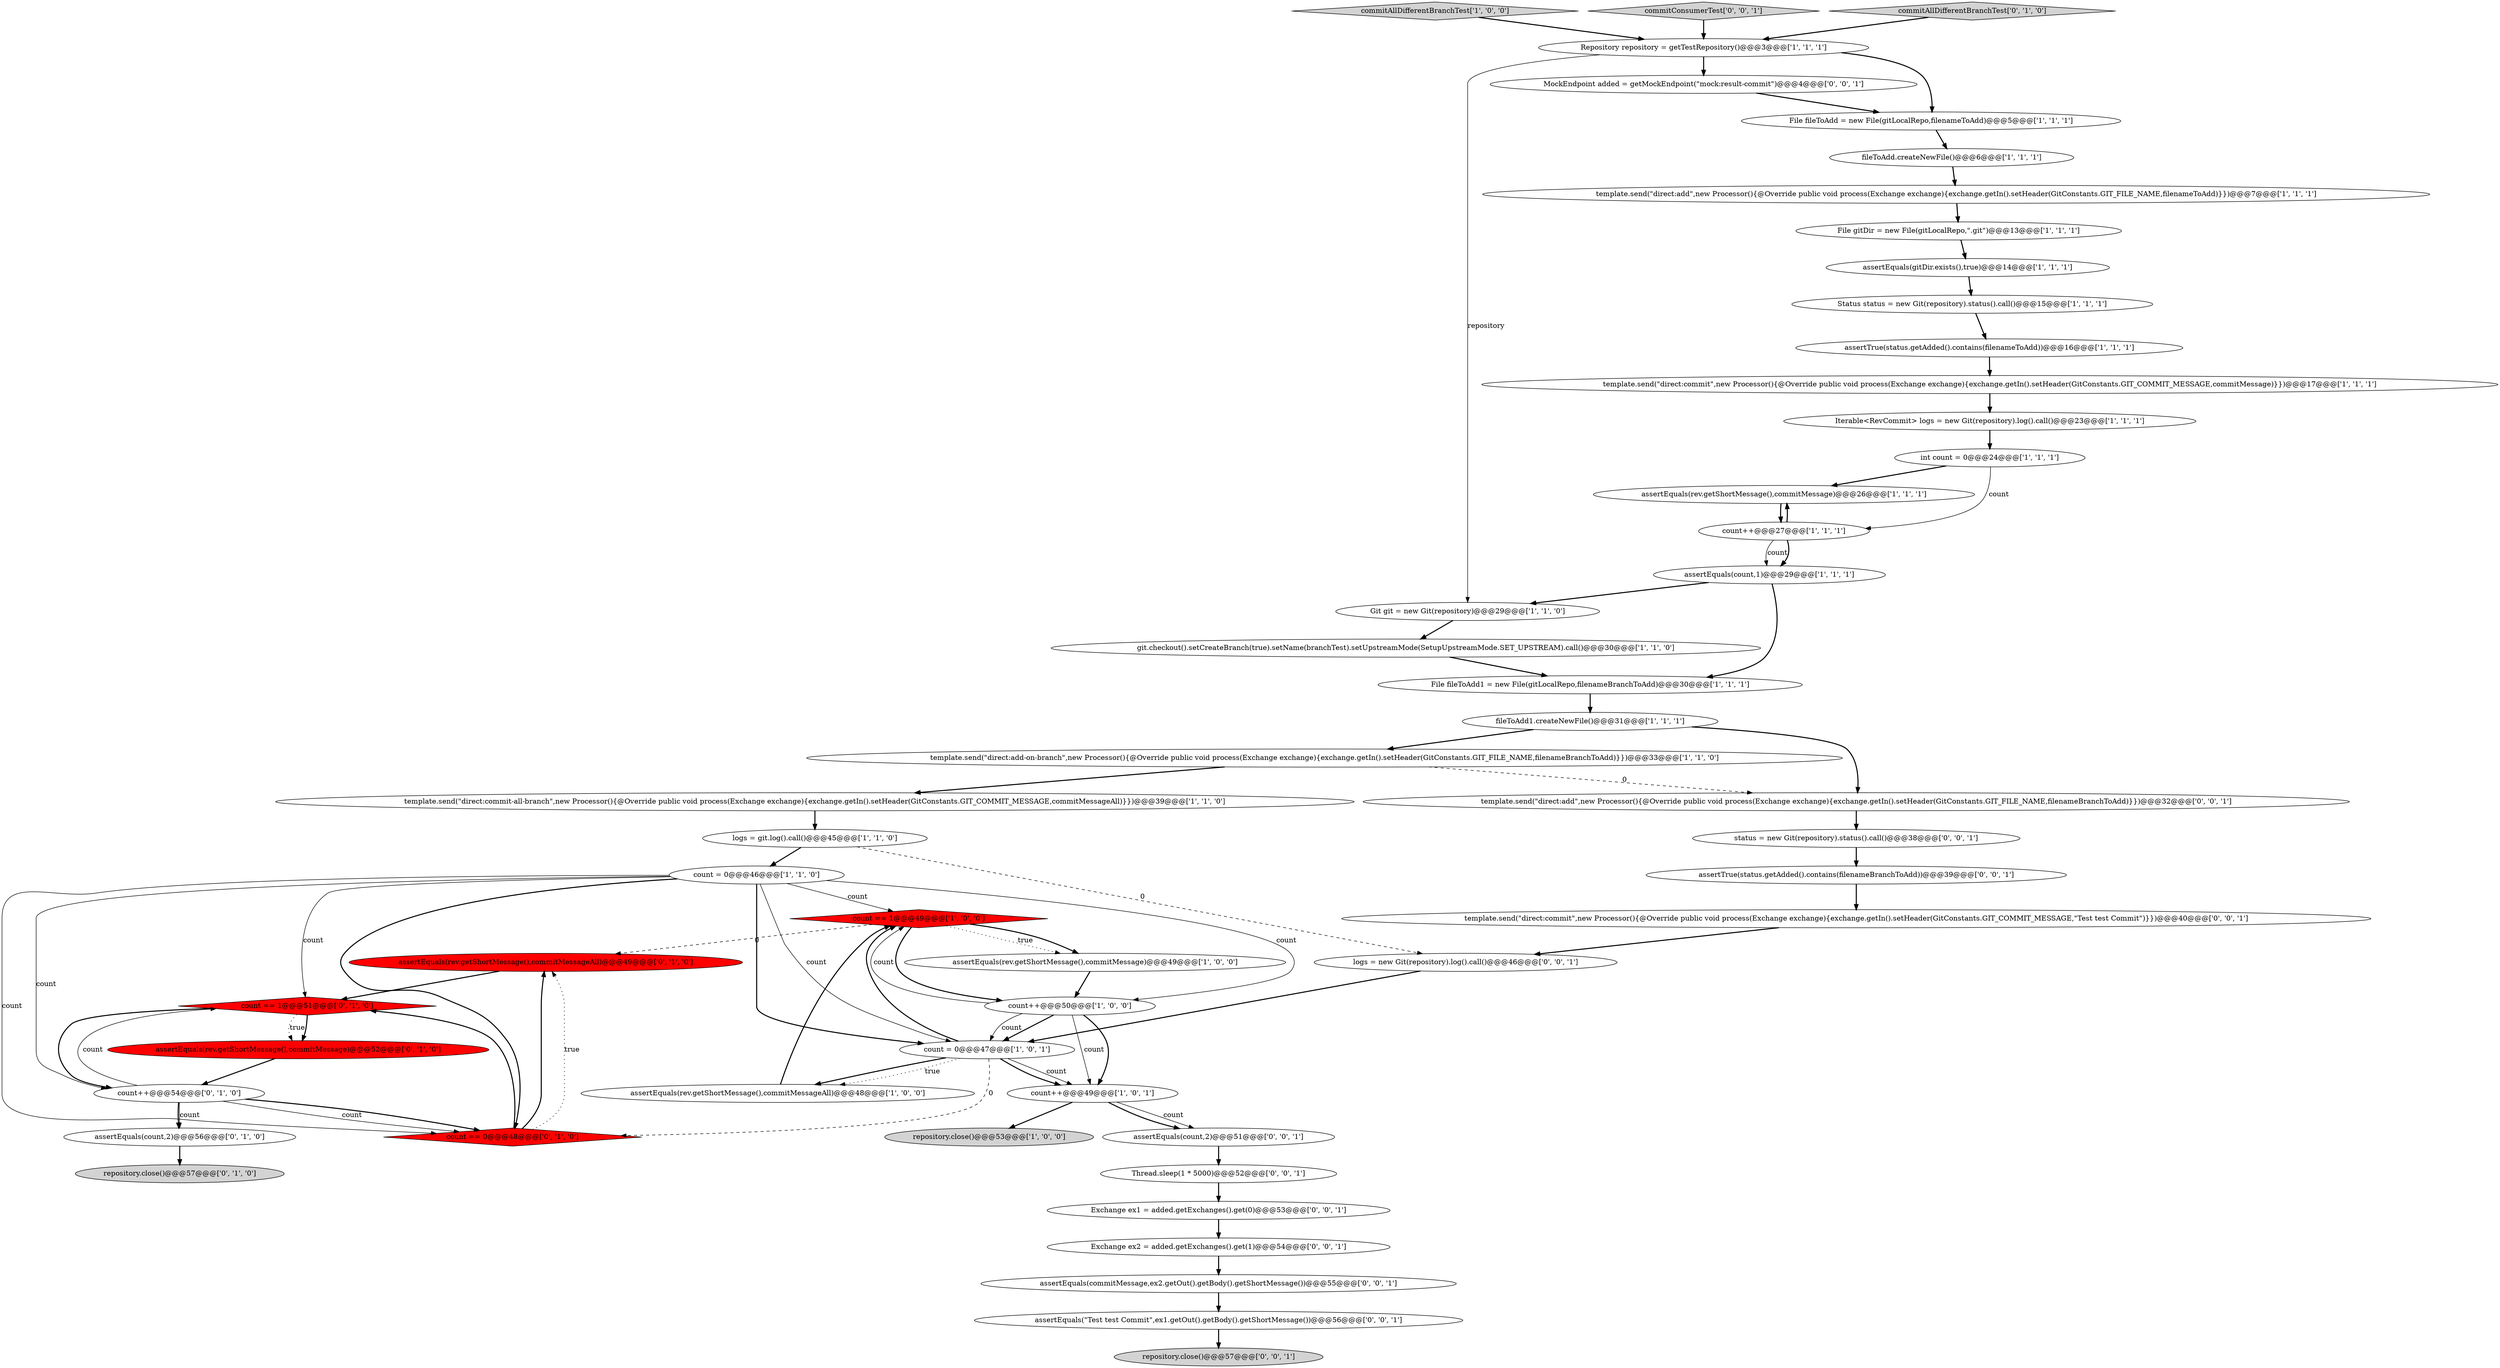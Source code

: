 digraph {
20 [style = filled, label = "template.send(\"direct:commit\",new Processor(){@Override public void process(Exchange exchange){exchange.getIn().setHeader(GitConstants.GIT_COMMIT_MESSAGE,commitMessage)}})@@@17@@@['1', '1', '1']", fillcolor = white, shape = ellipse image = "AAA0AAABBB1BBB"];
21 [style = filled, label = "assertEquals(rev.getShortMessage(),commitMessage)@@@26@@@['1', '1', '1']", fillcolor = white, shape = ellipse image = "AAA0AAABBB1BBB"];
25 [style = filled, label = "Repository repository = getTestRepository()@@@3@@@['1', '1', '1']", fillcolor = white, shape = ellipse image = "AAA0AAABBB1BBB"];
35 [style = filled, label = "assertEquals(rev.getShortMessage(),commitMessageAll)@@@49@@@['0', '1', '0']", fillcolor = red, shape = ellipse image = "AAA1AAABBB2BBB"];
29 [style = filled, label = "template.send(\"direct:commit-all-branch\",new Processor(){@Override public void process(Exchange exchange){exchange.getIn().setHeader(GitConstants.GIT_COMMIT_MESSAGE,commitMessageAll)}})@@@39@@@['1', '1', '0']", fillcolor = white, shape = ellipse image = "AAA0AAABBB1BBB"];
1 [style = filled, label = "File gitDir = new File(gitLocalRepo,\".git\")@@@13@@@['1', '1', '1']", fillcolor = white, shape = ellipse image = "AAA0AAABBB1BBB"];
18 [style = filled, label = "Git git = new Git(repository)@@@29@@@['1', '1', '0']", fillcolor = white, shape = ellipse image = "AAA0AAABBB1BBB"];
17 [style = filled, label = "git.checkout().setCreateBranch(true).setName(branchTest).setUpstreamMode(SetupUpstreamMode.SET_UPSTREAM).call()@@@30@@@['1', '1', '0']", fillcolor = white, shape = ellipse image = "AAA0AAABBB1BBB"];
26 [style = filled, label = "count == 1@@@49@@@['1', '0', '0']", fillcolor = red, shape = diamond image = "AAA1AAABBB1BBB"];
45 [style = filled, label = "status = new Git(repository).status().call()@@@38@@@['0', '0', '1']", fillcolor = white, shape = ellipse image = "AAA0AAABBB3BBB"];
23 [style = filled, label = "commitAllDifferentBranchTest['1', '0', '0']", fillcolor = lightgray, shape = diamond image = "AAA0AAABBB1BBB"];
22 [style = filled, label = "count = 0@@@46@@@['1', '1', '0']", fillcolor = white, shape = ellipse image = "AAA0AAABBB1BBB"];
11 [style = filled, label = "template.send(\"direct:add-on-branch\",new Processor(){@Override public void process(Exchange exchange){exchange.getIn().setHeader(GitConstants.GIT_FILE_NAME,filenameBranchToAdd)}})@@@33@@@['1', '1', '0']", fillcolor = white, shape = ellipse image = "AAA0AAABBB1BBB"];
16 [style = filled, label = "assertTrue(status.getAdded().contains(filenameToAdd))@@@16@@@['1', '1', '1']", fillcolor = white, shape = ellipse image = "AAA0AAABBB1BBB"];
39 [style = filled, label = "template.send(\"direct:add\",new Processor(){@Override public void process(Exchange exchange){exchange.getIn().setHeader(GitConstants.GIT_FILE_NAME,filenameBranchToAdd)}})@@@32@@@['0', '0', '1']", fillcolor = white, shape = ellipse image = "AAA0AAABBB3BBB"];
13 [style = filled, label = "repository.close()@@@53@@@['1', '0', '0']", fillcolor = lightgray, shape = ellipse image = "AAA0AAABBB1BBB"];
49 [style = filled, label = "commitConsumerTest['0', '0', '1']", fillcolor = lightgray, shape = diamond image = "AAA0AAABBB3BBB"];
0 [style = filled, label = "count++@@@27@@@['1', '1', '1']", fillcolor = white, shape = ellipse image = "AAA0AAABBB1BBB"];
43 [style = filled, label = "assertTrue(status.getAdded().contains(filenameBranchToAdd))@@@39@@@['0', '0', '1']", fillcolor = white, shape = ellipse image = "AAA0AAABBB3BBB"];
4 [style = filled, label = "fileToAdd.createNewFile()@@@6@@@['1', '1', '1']", fillcolor = white, shape = ellipse image = "AAA0AAABBB1BBB"];
14 [style = filled, label = "File fileToAdd = new File(gitLocalRepo,filenameToAdd)@@@5@@@['1', '1', '1']", fillcolor = white, shape = ellipse image = "AAA0AAABBB1BBB"];
9 [style = filled, label = "template.send(\"direct:add\",new Processor(){@Override public void process(Exchange exchange){exchange.getIn().setHeader(GitConstants.GIT_FILE_NAME,filenameToAdd)}})@@@7@@@['1', '1', '1']", fillcolor = white, shape = ellipse image = "AAA0AAABBB1BBB"];
32 [style = filled, label = "count == 0@@@48@@@['0', '1', '0']", fillcolor = red, shape = diamond image = "AAA1AAABBB2BBB"];
10 [style = filled, label = "assertEquals(count,1)@@@29@@@['1', '1', '1']", fillcolor = white, shape = ellipse image = "AAA0AAABBB1BBB"];
5 [style = filled, label = "Status status = new Git(repository).status().call()@@@15@@@['1', '1', '1']", fillcolor = white, shape = ellipse image = "AAA0AAABBB1BBB"];
38 [style = filled, label = "logs = new Git(repository).log().call()@@@46@@@['0', '0', '1']", fillcolor = white, shape = ellipse image = "AAA0AAABBB3BBB"];
42 [style = filled, label = "Exchange ex2 = added.getExchanges().get(1)@@@54@@@['0', '0', '1']", fillcolor = white, shape = ellipse image = "AAA0AAABBB3BBB"];
27 [style = filled, label = "assertEquals(gitDir.exists(),true)@@@14@@@['1', '1', '1']", fillcolor = white, shape = ellipse image = "AAA0AAABBB1BBB"];
48 [style = filled, label = "assertEquals(commitMessage,ex2.getOut().getBody().getShortMessage())@@@55@@@['0', '0', '1']", fillcolor = white, shape = ellipse image = "AAA0AAABBB3BBB"];
40 [style = filled, label = "repository.close()@@@57@@@['0', '0', '1']", fillcolor = lightgray, shape = ellipse image = "AAA0AAABBB3BBB"];
6 [style = filled, label = "fileToAdd1.createNewFile()@@@31@@@['1', '1', '1']", fillcolor = white, shape = ellipse image = "AAA0AAABBB1BBB"];
44 [style = filled, label = "assertEquals(\"Test test Commit\",ex1.getOut().getBody().getShortMessage())@@@56@@@['0', '0', '1']", fillcolor = white, shape = ellipse image = "AAA0AAABBB3BBB"];
28 [style = filled, label = "count = 0@@@47@@@['1', '0', '1']", fillcolor = white, shape = ellipse image = "AAA0AAABBB1BBB"];
7 [style = filled, label = "assertEquals(rev.getShortMessage(),commitMessageAll)@@@48@@@['1', '0', '0']", fillcolor = white, shape = ellipse image = "AAA0AAABBB1BBB"];
31 [style = filled, label = "repository.close()@@@57@@@['0', '1', '0']", fillcolor = lightgray, shape = ellipse image = "AAA0AAABBB2BBB"];
46 [style = filled, label = "Thread.sleep(1 * 5000)@@@52@@@['0', '0', '1']", fillcolor = white, shape = ellipse image = "AAA0AAABBB3BBB"];
8 [style = filled, label = "logs = git.log().call()@@@45@@@['1', '1', '0']", fillcolor = white, shape = ellipse image = "AAA0AAABBB1BBB"];
30 [style = filled, label = "count++@@@54@@@['0', '1', '0']", fillcolor = white, shape = ellipse image = "AAA0AAABBB2BBB"];
51 [style = filled, label = "template.send(\"direct:commit\",new Processor(){@Override public void process(Exchange exchange){exchange.getIn().setHeader(GitConstants.GIT_COMMIT_MESSAGE,\"Test test Commit\")}})@@@40@@@['0', '0', '1']", fillcolor = white, shape = ellipse image = "AAA0AAABBB3BBB"];
37 [style = filled, label = "commitAllDifferentBranchTest['0', '1', '0']", fillcolor = lightgray, shape = diamond image = "AAA0AAABBB2BBB"];
41 [style = filled, label = "Exchange ex1 = added.getExchanges().get(0)@@@53@@@['0', '0', '1']", fillcolor = white, shape = ellipse image = "AAA0AAABBB3BBB"];
2 [style = filled, label = "Iterable<RevCommit> logs = new Git(repository).log().call()@@@23@@@['1', '1', '1']", fillcolor = white, shape = ellipse image = "AAA0AAABBB1BBB"];
3 [style = filled, label = "assertEquals(rev.getShortMessage(),commitMessage)@@@49@@@['1', '0', '0']", fillcolor = white, shape = ellipse image = "AAA0AAABBB1BBB"];
34 [style = filled, label = "assertEquals(rev.getShortMessage(),commitMessage)@@@52@@@['0', '1', '0']", fillcolor = red, shape = ellipse image = "AAA1AAABBB2BBB"];
33 [style = filled, label = "count == 1@@@51@@@['0', '1', '0']", fillcolor = red, shape = diamond image = "AAA1AAABBB2BBB"];
36 [style = filled, label = "assertEquals(count,2)@@@56@@@['0', '1', '0']", fillcolor = white, shape = ellipse image = "AAA0AAABBB2BBB"];
24 [style = filled, label = "int count = 0@@@24@@@['1', '1', '1']", fillcolor = white, shape = ellipse image = "AAA0AAABBB1BBB"];
47 [style = filled, label = "assertEquals(count,2)@@@51@@@['0', '0', '1']", fillcolor = white, shape = ellipse image = "AAA0AAABBB3BBB"];
50 [style = filled, label = "MockEndpoint added = getMockEndpoint(\"mock:result-commit\")@@@4@@@['0', '0', '1']", fillcolor = white, shape = ellipse image = "AAA0AAABBB3BBB"];
15 [style = filled, label = "count++@@@49@@@['1', '0', '1']", fillcolor = white, shape = ellipse image = "AAA0AAABBB1BBB"];
19 [style = filled, label = "File fileToAdd1 = new File(gitLocalRepo,filenameBranchToAdd)@@@30@@@['1', '1', '1']", fillcolor = white, shape = ellipse image = "AAA0AAABBB1BBB"];
12 [style = filled, label = "count++@@@50@@@['1', '0', '0']", fillcolor = white, shape = ellipse image = "AAA0AAABBB1BBB"];
32->35 [style = bold, label=""];
22->30 [style = solid, label="count"];
10->19 [style = bold, label=""];
1->27 [style = bold, label=""];
11->29 [style = bold, label=""];
0->10 [style = solid, label="count"];
30->36 [style = bold, label=""];
42->48 [style = bold, label=""];
25->14 [style = bold, label=""];
7->26 [style = bold, label=""];
24->0 [style = solid, label="count"];
26->12 [style = bold, label=""];
45->43 [style = bold, label=""];
24->21 [style = bold, label=""];
30->36 [style = solid, label="count"];
11->39 [style = dashed, label="0"];
6->11 [style = bold, label=""];
22->26 [style = solid, label="count"];
28->7 [style = dotted, label="true"];
27->5 [style = bold, label=""];
2->24 [style = bold, label=""];
23->25 [style = bold, label=""];
15->13 [style = bold, label=""];
12->28 [style = bold, label=""];
32->35 [style = dotted, label="true"];
21->0 [style = bold, label=""];
25->18 [style = solid, label="repository"];
22->32 [style = solid, label="count"];
38->28 [style = bold, label=""];
36->31 [style = bold, label=""];
43->51 [style = bold, label=""];
30->32 [style = solid, label="count"];
15->47 [style = solid, label="count"];
22->32 [style = bold, label=""];
39->45 [style = bold, label=""];
0->21 [style = bold, label=""];
48->44 [style = bold, label=""];
19->6 [style = bold, label=""];
26->3 [style = dotted, label="true"];
46->41 [style = bold, label=""];
8->22 [style = bold, label=""];
49->25 [style = bold, label=""];
12->15 [style = solid, label="count"];
8->38 [style = dashed, label="0"];
33->30 [style = bold, label=""];
22->12 [style = solid, label="count"];
15->47 [style = bold, label=""];
9->1 [style = bold, label=""];
16->20 [style = bold, label=""];
6->39 [style = bold, label=""];
22->33 [style = solid, label="count"];
22->28 [style = solid, label="count"];
14->4 [style = bold, label=""];
4->9 [style = bold, label=""];
10->18 [style = bold, label=""];
26->3 [style = bold, label=""];
37->25 [style = bold, label=""];
28->26 [style = bold, label=""];
30->32 [style = bold, label=""];
22->28 [style = bold, label=""];
26->35 [style = dashed, label="0"];
50->14 [style = bold, label=""];
3->12 [style = bold, label=""];
30->33 [style = solid, label="count"];
32->33 [style = bold, label=""];
28->15 [style = solid, label="count"];
5->16 [style = bold, label=""];
12->28 [style = solid, label="count"];
12->26 [style = solid, label="count"];
28->32 [style = dashed, label="0"];
29->8 [style = bold, label=""];
28->15 [style = bold, label=""];
33->34 [style = dotted, label="true"];
12->15 [style = bold, label=""];
35->33 [style = bold, label=""];
28->7 [style = bold, label=""];
44->40 [style = bold, label=""];
18->17 [style = bold, label=""];
47->46 [style = bold, label=""];
34->30 [style = bold, label=""];
17->19 [style = bold, label=""];
20->2 [style = bold, label=""];
0->10 [style = bold, label=""];
51->38 [style = bold, label=""];
25->50 [style = bold, label=""];
33->34 [style = bold, label=""];
41->42 [style = bold, label=""];
}
